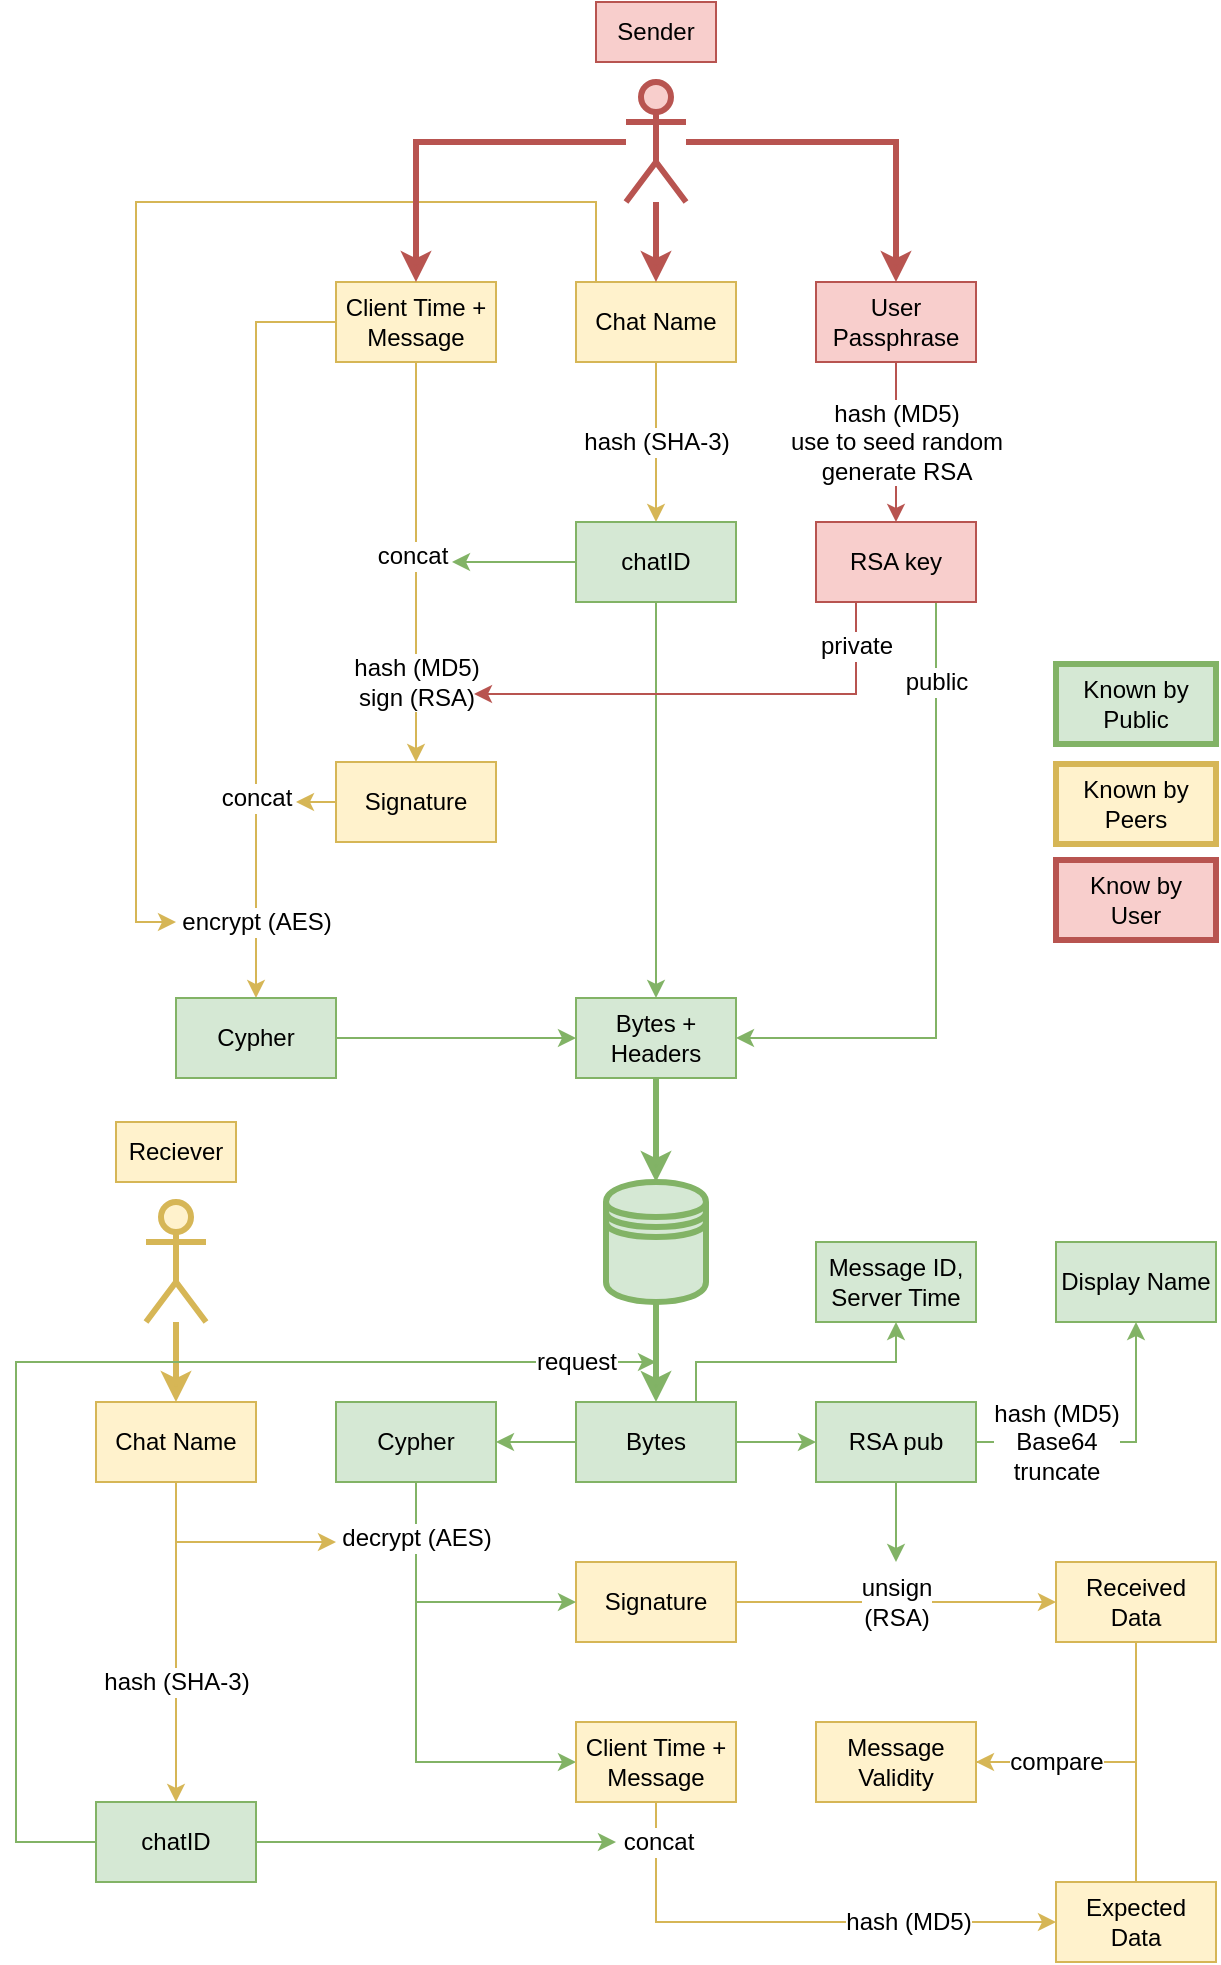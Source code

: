 <mxfile version="17.1.2" type="device"><diagram id="ah7ldeLTjcdxqBjn0omw" name="Master"><mxGraphModel dx="1808" dy="575" grid="1" gridSize="10" guides="1" tooltips="1" connect="1" arrows="1" fold="1" page="1" pageScale="1" pageWidth="827" pageHeight="1169" math="0" shadow="0"><root><mxCell id="d8srqgW1J6BLJP9Mscqw-0"/><mxCell id="d8srqgW1J6BLJP9Mscqw-1" parent="d8srqgW1J6BLJP9Mscqw-0"/><mxCell id="hICg7gj_o90ifgfxa28o-30" value="&lt;div&gt;unsign&lt;/div&gt;&lt;div&gt;(RSA)&lt;/div&gt;" style="edgeStyle=orthogonalEdgeStyle;rounded=0;orthogonalLoop=1;jettySize=auto;html=1;fontSize=12;strokeWidth=1;fillColor=#fff2cc;strokeColor=#d6b656;" edge="1" parent="d8srqgW1J6BLJP9Mscqw-1" source="hICg7gj_o90ifgfxa28o-15" target="hICg7gj_o90ifgfxa28o-29"><mxGeometry relative="1" as="geometry"/></mxCell><mxCell id="hICg7gj_o90ifgfxa28o-15" value="Signature" style="rounded=0;whiteSpace=wrap;html=1;fontFamily=Helvetica;fontSize=12;strokeColor=#d6b656;fillColor=#fff2cc;" vertex="1" parent="d8srqgW1J6BLJP9Mscqw-1"><mxGeometry x="-480" y="840" width="80" height="40" as="geometry"/></mxCell><mxCell id="lQEwstS3U221xo20sRxL-0" value="hash (SHA-3)" style="edgeStyle=orthogonalEdgeStyle;rounded=0;orthogonalLoop=1;jettySize=auto;html=1;entryX=0.5;entryY=0;entryDx=0;entryDy=0;fontFamily=Helvetica;fontSize=12;fontColor=default;exitX=0.5;exitY=1;exitDx=0;exitDy=0;fillColor=#fff2cc;strokeColor=#d6b656;" parent="d8srqgW1J6BLJP9Mscqw-1" source="lQEwstS3U221xo20sRxL-1" target="lQEwstS3U221xo20sRxL-9" edge="1"><mxGeometry relative="1" as="geometry"><mxPoint x="-330" y="430" as="sourcePoint"/><mxPoint x="-170" y="430" as="targetPoint"/><Array as="points"><mxPoint x="-440" y="290"/><mxPoint x="-440" y="290"/></Array><mxPoint as="offset"/></mxGeometry></mxCell><mxCell id="KB8TUbAv5T3KPDb9KFg8-0" style="edgeStyle=orthogonalEdgeStyle;rounded=0;orthogonalLoop=1;jettySize=auto;html=1;fontFamily=Helvetica;fontSize=12;fontColor=default;strokeWidth=1;exitX=0.5;exitY=0;exitDx=0;exitDy=0;fillColor=#fff2cc;strokeColor=#d6b656;" parent="d8srqgW1J6BLJP9Mscqw-1" source="lQEwstS3U221xo20sRxL-1" edge="1"><mxGeometry relative="1" as="geometry"><mxPoint x="-680" y="520" as="targetPoint"/><Array as="points"><mxPoint x="-470" y="200"/><mxPoint x="-470" y="160"/><mxPoint x="-700" y="160"/><mxPoint x="-700" y="520"/></Array></mxGeometry></mxCell><mxCell id="lQEwstS3U221xo20sRxL-1" value="Chat Name" style="rounded=0;whiteSpace=wrap;html=1;fillColor=#fff2cc;strokeColor=#d6b656;" parent="d8srqgW1J6BLJP9Mscqw-1" vertex="1"><mxGeometry x="-480" y="200" width="80" height="40" as="geometry"/></mxCell><mxCell id="lQEwstS3U221xo20sRxL-2" value="&lt;div&gt;hash (MD5)&lt;br&gt;&lt;/div&gt;&lt;div&gt;use to seed random&lt;/div&gt;&lt;div&gt;generate RSA&lt;br&gt;&lt;/div&gt;" style="edgeStyle=orthogonalEdgeStyle;rounded=0;orthogonalLoop=1;jettySize=auto;html=1;fontFamily=Helvetica;fontSize=12;fontColor=default;fillColor=#f8cecc;strokeColor=#b85450;" parent="d8srqgW1J6BLJP9Mscqw-1" source="lQEwstS3U221xo20sRxL-3" target="lQEwstS3U221xo20sRxL-11" edge="1"><mxGeometry relative="1" as="geometry"><mxPoint as="offset"/></mxGeometry></mxCell><mxCell id="lQEwstS3U221xo20sRxL-3" value="User Passphrase" style="rounded=0;whiteSpace=wrap;html=1;fillColor=#f8cecc;strokeColor=#b85450;" parent="d8srqgW1J6BLJP9Mscqw-1" vertex="1"><mxGeometry x="-360" y="200" width="80" height="40" as="geometry"/></mxCell><mxCell id="lQEwstS3U221xo20sRxL-20" value="&lt;div&gt;hash (MD5)&lt;/div&gt;&lt;div&gt;sign (RSA)&lt;br&gt;&lt;/div&gt;" style="edgeStyle=orthogonalEdgeStyle;rounded=0;orthogonalLoop=1;jettySize=auto;html=1;fontFamily=Helvetica;fontSize=12;fontColor=default;fillColor=#fff2cc;strokeColor=#d6b656;" parent="d8srqgW1J6BLJP9Mscqw-1" source="lQEwstS3U221xo20sRxL-6" target="lQEwstS3U221xo20sRxL-13" edge="1"><mxGeometry x="0.6" relative="1" as="geometry"><mxPoint as="offset"/></mxGeometry></mxCell><mxCell id="mO5BGcZQkZ0n0QuSxnXo-7" value="concat" style="edgeLabel;html=1;align=center;verticalAlign=middle;resizable=0;points=[];fontSize=12;fontFamily=Helvetica;fontColor=default;" parent="lQEwstS3U221xo20sRxL-20" vertex="1" connectable="0"><mxGeometry x="0.19" y="-2" relative="1" as="geometry"><mxPoint y="-22" as="offset"/></mxGeometry></mxCell><mxCell id="lQEwstS3U221xo20sRxL-25" value="&lt;div&gt;encrypt (AES)&lt;br&gt;&lt;/div&gt;" style="edgeStyle=orthogonalEdgeStyle;rounded=0;orthogonalLoop=1;jettySize=auto;html=1;entryX=0.5;entryY=0;entryDx=0;entryDy=0;fontFamily=Helvetica;fontSize=12;fontColor=default;fillColor=#fff2cc;strokeColor=#d6b656;" parent="d8srqgW1J6BLJP9Mscqw-1" source="lQEwstS3U221xo20sRxL-6" target="lQEwstS3U221xo20sRxL-14" edge="1"><mxGeometry x="0.799" relative="1" as="geometry"><Array as="points"><mxPoint x="-640" y="220"/></Array><mxPoint as="offset"/></mxGeometry></mxCell><mxCell id="mO5BGcZQkZ0n0QuSxnXo-8" value="concat" style="edgeLabel;html=1;align=center;verticalAlign=middle;resizable=0;points=[];fontSize=12;fontFamily=Helvetica;fontColor=default;" parent="lQEwstS3U221xo20sRxL-25" vertex="1" connectable="0"><mxGeometry x="0.344" y="2" relative="1" as="geometry"><mxPoint x="-2" y="24" as="offset"/></mxGeometry></mxCell><mxCell id="lQEwstS3U221xo20sRxL-6" value="Client Time + Message" style="rounded=0;whiteSpace=wrap;html=1;fillColor=#fff2cc;strokeColor=#d6b656;" parent="d8srqgW1J6BLJP9Mscqw-1" vertex="1"><mxGeometry x="-600" y="200" width="80" height="40" as="geometry"/></mxCell><mxCell id="KB8TUbAv5T3KPDb9KFg8-2" style="edgeStyle=orthogonalEdgeStyle;rounded=0;orthogonalLoop=1;jettySize=auto;html=1;fontFamily=Helvetica;fontSize=12;fontColor=default;strokeWidth=1;fillColor=#d5e8d4;strokeColor=#82b366;" parent="d8srqgW1J6BLJP9Mscqw-1" source="lQEwstS3U221xo20sRxL-9" edge="1"><mxGeometry relative="1" as="geometry"><mxPoint x="-542" y="340" as="targetPoint"/></mxGeometry></mxCell><mxCell id="KB8TUbAv5T3KPDb9KFg8-14" style="edgeStyle=orthogonalEdgeStyle;rounded=0;orthogonalLoop=1;jettySize=auto;html=1;fontFamily=Helvetica;fontSize=12;fontColor=default;strokeWidth=1;fillColor=#d5e8d4;strokeColor=#82b366;" parent="d8srqgW1J6BLJP9Mscqw-1" source="lQEwstS3U221xo20sRxL-9" target="lQEwstS3U221xo20sRxL-41" edge="1"><mxGeometry relative="1" as="geometry"/></mxCell><mxCell id="lQEwstS3U221xo20sRxL-9" value="chatID" style="rounded=0;whiteSpace=wrap;html=1;fontFamily=Helvetica;fontSize=12;fillColor=#d5e8d4;strokeColor=#82b366;" parent="d8srqgW1J6BLJP9Mscqw-1" vertex="1"><mxGeometry x="-480" y="320" width="80" height="40" as="geometry"/></mxCell><mxCell id="KB8TUbAv5T3KPDb9KFg8-11" value="public" style="edgeStyle=orthogonalEdgeStyle;rounded=0;orthogonalLoop=1;jettySize=auto;html=1;entryX=1;entryY=0.5;entryDx=0;entryDy=0;fontFamily=Helvetica;fontSize=12;fontColor=default;strokeWidth=1;fillColor=#d5e8d4;strokeColor=#82b366;exitX=0.75;exitY=1;exitDx=0;exitDy=0;" parent="d8srqgW1J6BLJP9Mscqw-1" source="lQEwstS3U221xo20sRxL-11" target="lQEwstS3U221xo20sRxL-41" edge="1"><mxGeometry x="-0.748" relative="1" as="geometry"><mxPoint x="-320" y="500" as="sourcePoint"/><mxPoint x="-320" y="522" as="targetPoint"/><Array as="points"><mxPoint x="-300" y="578"/></Array><mxPoint as="offset"/></mxGeometry></mxCell><mxCell id="lQEwstS3U221xo20sRxL-11" value="RSA key" style="rounded=0;whiteSpace=wrap;html=1;fontFamily=Helvetica;fontSize=12;fillColor=#f8cecc;strokeColor=#b85450;" parent="d8srqgW1J6BLJP9Mscqw-1" vertex="1"><mxGeometry x="-360" y="320" width="80" height="40" as="geometry"/></mxCell><mxCell id="KB8TUbAv5T3KPDb9KFg8-13" value="" style="edgeStyle=orthogonalEdgeStyle;rounded=0;orthogonalLoop=1;jettySize=auto;html=1;fontFamily=Helvetica;fontSize=12;fontColor=default;strokeWidth=1;fillColor=#d5e8d4;strokeColor=#82b366;" parent="d8srqgW1J6BLJP9Mscqw-1" source="lQEwstS3U221xo20sRxL-14" target="lQEwstS3U221xo20sRxL-41" edge="1"><mxGeometry relative="1" as="geometry"/></mxCell><mxCell id="lQEwstS3U221xo20sRxL-14" value="Cypher" style="rounded=0;whiteSpace=wrap;html=1;fontFamily=Helvetica;fontSize=12;fillColor=#d5e8d4;strokeColor=#82b366;" parent="d8srqgW1J6BLJP9Mscqw-1" vertex="1"><mxGeometry x="-680" y="558" width="80" height="40" as="geometry"/></mxCell><mxCell id="lQEwstS3U221xo20sRxL-16" value="&lt;div&gt;Know by&lt;/div&gt;&lt;div&gt;User&lt;br&gt;&lt;/div&gt;" style="rounded=0;whiteSpace=wrap;html=1;fontFamily=Helvetica;fontSize=12;strokeColor=#b85450;fillColor=#f8cecc;strokeWidth=3;" parent="d8srqgW1J6BLJP9Mscqw-1" vertex="1"><mxGeometry x="-240" y="489" width="80" height="40" as="geometry"/></mxCell><mxCell id="KB8TUbAv5T3KPDb9KFg8-8" style="edgeStyle=orthogonalEdgeStyle;rounded=0;orthogonalLoop=1;jettySize=auto;html=1;fontFamily=Helvetica;fontSize=12;fontColor=default;strokeWidth=1;fillColor=#fff2cc;strokeColor=#d6b656;" parent="d8srqgW1J6BLJP9Mscqw-1" source="lQEwstS3U221xo20sRxL-13" edge="1"><mxGeometry relative="1" as="geometry"><mxPoint x="-620" y="460" as="targetPoint"/></mxGeometry></mxCell><mxCell id="lQEwstS3U221xo20sRxL-13" value="Signature" style="rounded=0;whiteSpace=wrap;html=1;fontFamily=Helvetica;fontSize=12;strokeColor=#d6b656;fillColor=#fff2cc;" parent="d8srqgW1J6BLJP9Mscqw-1" vertex="1"><mxGeometry x="-600" y="440" width="80" height="40" as="geometry"/></mxCell><mxCell id="KB8TUbAv5T3KPDb9KFg8-6" value="" style="edgeStyle=orthogonalEdgeStyle;rounded=0;orthogonalLoop=1;jettySize=auto;html=1;fontFamily=Helvetica;fontSize=12;fontColor=default;strokeWidth=3;fillColor=#d5e8d4;strokeColor=#82b366;entryX=0.5;entryY=0;entryDx=0;entryDy=0;" parent="d8srqgW1J6BLJP9Mscqw-1" source="lQEwstS3U221xo20sRxL-41" target="mO5BGcZQkZ0n0QuSxnXo-5" edge="1"><mxGeometry relative="1" as="geometry"><mxPoint x="-440" y="640" as="targetPoint"/></mxGeometry></mxCell><mxCell id="lQEwstS3U221xo20sRxL-41" value="&lt;div&gt;Bytes +&lt;/div&gt;&lt;div&gt;Headers&lt;br&gt;&lt;/div&gt;" style="rounded=0;whiteSpace=wrap;html=1;fontFamily=Helvetica;fontSize=12;fillColor=#d5e8d4;strokeColor=#82b366;" parent="d8srqgW1J6BLJP9Mscqw-1" vertex="1"><mxGeometry x="-480" y="558" width="80" height="40" as="geometry"/></mxCell><mxCell id="KB8TUbAv5T3KPDb9KFg8-9" value="&lt;div&gt;Known by&lt;/div&gt;&lt;div&gt;Peers&lt;br&gt;&lt;/div&gt;" style="rounded=0;whiteSpace=wrap;html=1;fontFamily=Helvetica;fontSize=12;strokeColor=#d6b656;fillColor=#fff2cc;strokeWidth=3;" parent="d8srqgW1J6BLJP9Mscqw-1" vertex="1"><mxGeometry x="-240" y="441" width="80" height="40" as="geometry"/></mxCell><mxCell id="KB8TUbAv5T3KPDb9KFg8-15" value="private" style="endArrow=classic;html=1;rounded=0;fontFamily=Helvetica;fontSize=12;fontColor=default;strokeWidth=1;fillColor=#f8cecc;strokeColor=#b85450;edgeStyle=orthogonalEdgeStyle;exitX=0.25;exitY=1;exitDx=0;exitDy=0;" parent="d8srqgW1J6BLJP9Mscqw-1" source="lQEwstS3U221xo20sRxL-11" edge="1"><mxGeometry x="-0.818" width="50" height="50" relative="1" as="geometry"><mxPoint x="-320" y="500" as="sourcePoint"/><mxPoint x="-531" y="406" as="targetPoint"/><Array as="points"><mxPoint x="-340" y="406"/></Array><mxPoint as="offset"/></mxGeometry></mxCell><mxCell id="mO5BGcZQkZ0n0QuSxnXo-1" style="edgeStyle=orthogonalEdgeStyle;rounded=0;orthogonalLoop=1;jettySize=auto;html=1;entryX=0.5;entryY=0;entryDx=0;entryDy=0;fontFamily=Helvetica;fontSize=12;fontColor=default;strokeWidth=3;fillColor=#f8cecc;strokeColor=#b85450;" parent="d8srqgW1J6BLJP9Mscqw-1" source="mO5BGcZQkZ0n0QuSxnXo-0" target="lQEwstS3U221xo20sRxL-3" edge="1"><mxGeometry relative="1" as="geometry"/></mxCell><mxCell id="mO5BGcZQkZ0n0QuSxnXo-2" style="edgeStyle=orthogonalEdgeStyle;rounded=0;orthogonalLoop=1;jettySize=auto;html=1;entryX=0.5;entryY=0;entryDx=0;entryDy=0;fontFamily=Helvetica;fontSize=12;fontColor=default;strokeWidth=3;fillColor=#f8cecc;strokeColor=#b85450;" parent="d8srqgW1J6BLJP9Mscqw-1" source="mO5BGcZQkZ0n0QuSxnXo-0" target="lQEwstS3U221xo20sRxL-6" edge="1"><mxGeometry relative="1" as="geometry"/></mxCell><mxCell id="mO5BGcZQkZ0n0QuSxnXo-3" style="edgeStyle=orthogonalEdgeStyle;rounded=0;orthogonalLoop=1;jettySize=auto;html=1;entryX=0.5;entryY=0;entryDx=0;entryDy=0;fontFamily=Helvetica;fontSize=12;fontColor=default;strokeWidth=3;fillColor=#f8cecc;strokeColor=#b85450;" parent="d8srqgW1J6BLJP9Mscqw-1" source="mO5BGcZQkZ0n0QuSxnXo-0" target="lQEwstS3U221xo20sRxL-1" edge="1"><mxGeometry relative="1" as="geometry"/></mxCell><mxCell id="mO5BGcZQkZ0n0QuSxnXo-0" value="" style="shape=umlActor;verticalLabelPosition=bottom;verticalAlign=top;html=1;outlineConnect=0;rounded=0;fontFamily=Helvetica;fontSize=12;strokeColor=#b85450;strokeWidth=3;fillColor=#f8cecc;" parent="d8srqgW1J6BLJP9Mscqw-1" vertex="1"><mxGeometry x="-455" y="100" width="30" height="60" as="geometry"/></mxCell><mxCell id="hICg7gj_o90ifgfxa28o-1" value="" style="edgeStyle=orthogonalEdgeStyle;rounded=0;orthogonalLoop=1;jettySize=auto;html=1;fillColor=#d5e8d4;strokeColor=#82b366;strokeWidth=3;" edge="1" parent="d8srqgW1J6BLJP9Mscqw-1" source="mO5BGcZQkZ0n0QuSxnXo-5" target="hICg7gj_o90ifgfxa28o-0"><mxGeometry relative="1" as="geometry"/></mxCell><mxCell id="mO5BGcZQkZ0n0QuSxnXo-5" value="" style="shape=datastore;whiteSpace=wrap;html=1;rounded=0;fontFamily=Helvetica;fontSize=12;strokeColor=#82b366;strokeWidth=3;fillColor=#d5e8d4;" parent="d8srqgW1J6BLJP9Mscqw-1" vertex="1"><mxGeometry x="-465" y="650" width="50" height="60" as="geometry"/></mxCell><mxCell id="hICg7gj_o90ifgfxa28o-10" style="edgeStyle=orthogonalEdgeStyle;rounded=0;orthogonalLoop=1;jettySize=auto;html=1;entryX=1;entryY=0.5;entryDx=0;entryDy=0;strokeWidth=1;fillColor=#d5e8d4;strokeColor=#82b366;" edge="1" parent="d8srqgW1J6BLJP9Mscqw-1" source="hICg7gj_o90ifgfxa28o-0" target="hICg7gj_o90ifgfxa28o-2"><mxGeometry relative="1" as="geometry"><Array as="points"/></mxGeometry></mxCell><mxCell id="hICg7gj_o90ifgfxa28o-11" style="edgeStyle=orthogonalEdgeStyle;rounded=0;orthogonalLoop=1;jettySize=auto;html=1;entryX=0;entryY=0.5;entryDx=0;entryDy=0;strokeWidth=1;fillColor=#d5e8d4;strokeColor=#82b366;" edge="1" parent="d8srqgW1J6BLJP9Mscqw-1" source="hICg7gj_o90ifgfxa28o-0" target="hICg7gj_o90ifgfxa28o-9"><mxGeometry relative="1" as="geometry"><Array as="points"/></mxGeometry></mxCell><mxCell id="_0AOIQbcKHZesujKCcvs-4" style="edgeStyle=orthogonalEdgeStyle;rounded=0;orthogonalLoop=1;jettySize=auto;html=1;entryX=0.5;entryY=1;entryDx=0;entryDy=0;fontSize=12;strokeWidth=1;exitX=0.75;exitY=0;exitDx=0;exitDy=0;fillColor=#d5e8d4;strokeColor=#82b366;" edge="1" parent="d8srqgW1J6BLJP9Mscqw-1" source="hICg7gj_o90ifgfxa28o-0" target="_0AOIQbcKHZesujKCcvs-3"><mxGeometry relative="1" as="geometry"><Array as="points"><mxPoint x="-420" y="740"/><mxPoint x="-320" y="740"/></Array></mxGeometry></mxCell><mxCell id="hICg7gj_o90ifgfxa28o-0" value="&lt;div&gt;Bytes&lt;br&gt;&lt;/div&gt;" style="rounded=0;whiteSpace=wrap;html=1;fontFamily=Helvetica;fontSize=12;fillColor=#d5e8d4;strokeColor=#82b366;" vertex="1" parent="d8srqgW1J6BLJP9Mscqw-1"><mxGeometry x="-480" y="760" width="80" height="40" as="geometry"/></mxCell><mxCell id="hICg7gj_o90ifgfxa28o-16" style="edgeStyle=orthogonalEdgeStyle;rounded=0;orthogonalLoop=1;jettySize=auto;html=1;entryX=0;entryY=0.5;entryDx=0;entryDy=0;strokeWidth=1;fillColor=#d5e8d4;strokeColor=#82b366;exitX=0.5;exitY=1;exitDx=0;exitDy=0;" edge="1" parent="d8srqgW1J6BLJP9Mscqw-1" source="hICg7gj_o90ifgfxa28o-2" target="hICg7gj_o90ifgfxa28o-14"><mxGeometry relative="1" as="geometry"/></mxCell><mxCell id="hICg7gj_o90ifgfxa28o-17" value="&lt;font style=&quot;font-size: 12px&quot;&gt;decrypt (AES)&lt;/font&gt;" style="edgeStyle=orthogonalEdgeStyle;rounded=0;orthogonalLoop=1;jettySize=auto;html=1;entryX=0;entryY=0.5;entryDx=0;entryDy=0;strokeWidth=1;fillColor=#d5e8d4;strokeColor=#82b366;exitX=0.5;exitY=1;exitDx=0;exitDy=0;" edge="1" parent="d8srqgW1J6BLJP9Mscqw-1" source="hICg7gj_o90ifgfxa28o-2" target="hICg7gj_o90ifgfxa28o-15"><mxGeometry x="-0.6" relative="1" as="geometry"><mxPoint as="offset"/></mxGeometry></mxCell><mxCell id="hICg7gj_o90ifgfxa28o-2" value="Cypher" style="rounded=0;whiteSpace=wrap;html=1;fontFamily=Helvetica;fontSize=12;fillColor=#d5e8d4;strokeColor=#82b366;" vertex="1" parent="d8srqgW1J6BLJP9Mscqw-1"><mxGeometry x="-600" y="760" width="80" height="40" as="geometry"/></mxCell><mxCell id="hICg7gj_o90ifgfxa28o-8" value="" style="edgeStyle=orthogonalEdgeStyle;rounded=0;orthogonalLoop=1;jettySize=auto;html=1;strokeWidth=3;fillColor=#fff2cc;strokeColor=#d6b656;" edge="1" parent="d8srqgW1J6BLJP9Mscqw-1" source="hICg7gj_o90ifgfxa28o-6" target="hICg7gj_o90ifgfxa28o-7"><mxGeometry relative="1" as="geometry"/></mxCell><mxCell id="hICg7gj_o90ifgfxa28o-18" style="edgeStyle=orthogonalEdgeStyle;rounded=0;orthogonalLoop=1;jettySize=auto;html=1;strokeWidth=1;fillColor=#fff2cc;strokeColor=#d6b656;exitX=0.5;exitY=1;exitDx=0;exitDy=0;" edge="1" parent="d8srqgW1J6BLJP9Mscqw-1" source="hICg7gj_o90ifgfxa28o-7"><mxGeometry relative="1" as="geometry"><mxPoint x="-600" y="830" as="targetPoint"/><Array as="points"><mxPoint x="-680" y="830"/></Array></mxGeometry></mxCell><mxCell id="hICg7gj_o90ifgfxa28o-20" value="hash (SHA-3)" style="edgeStyle=orthogonalEdgeStyle;rounded=0;orthogonalLoop=1;jettySize=auto;html=1;entryX=0.5;entryY=0;entryDx=0;entryDy=0;fontSize=12;strokeWidth=1;fillColor=#fff2cc;strokeColor=#d6b656;" edge="1" parent="d8srqgW1J6BLJP9Mscqw-1" source="hICg7gj_o90ifgfxa28o-7" target="hICg7gj_o90ifgfxa28o-19"><mxGeometry x="0.25" relative="1" as="geometry"><mxPoint as="offset"/></mxGeometry></mxCell><mxCell id="hICg7gj_o90ifgfxa28o-7" value="Chat Name" style="rounded=0;whiteSpace=wrap;html=1;fillColor=#fff2cc;strokeColor=#d6b656;" vertex="1" parent="d8srqgW1J6BLJP9Mscqw-1"><mxGeometry x="-720" y="760" width="80" height="40" as="geometry"/></mxCell><mxCell id="hICg7gj_o90ifgfxa28o-31" style="edgeStyle=orthogonalEdgeStyle;rounded=0;orthogonalLoop=1;jettySize=auto;html=1;fontSize=12;strokeWidth=1;fillColor=#d5e8d4;strokeColor=#82b366;" edge="1" parent="d8srqgW1J6BLJP9Mscqw-1" source="hICg7gj_o90ifgfxa28o-9"><mxGeometry relative="1" as="geometry"><mxPoint x="-320" y="840" as="targetPoint"/></mxGeometry></mxCell><mxCell id="LYwpHrgGqMYsoMDkkXZ7-1" value="&lt;div&gt;hash (MD5)&lt;/div&gt;&lt;div&gt;Base64&lt;/div&gt;&lt;div&gt;truncate&lt;br&gt;&lt;/div&gt;" style="edgeStyle=orthogonalEdgeStyle;rounded=0;orthogonalLoop=1;jettySize=auto;html=1;fontSize=12;strokeWidth=1;fillColor=#d5e8d4;strokeColor=#82b366;" edge="1" parent="d8srqgW1J6BLJP9Mscqw-1" source="hICg7gj_o90ifgfxa28o-9" target="LYwpHrgGqMYsoMDkkXZ7-0"><mxGeometry x="-0.429" relative="1" as="geometry"><mxPoint as="offset"/></mxGeometry></mxCell><mxCell id="hICg7gj_o90ifgfxa28o-9" value="RSA pub" style="rounded=0;whiteSpace=wrap;html=1;fontFamily=Helvetica;fontSize=12;fillColor=#d5e8d4;strokeColor=#82b366;" vertex="1" parent="d8srqgW1J6BLJP9Mscqw-1"><mxGeometry x="-360" y="760" width="80" height="40" as="geometry"/></mxCell><mxCell id="hICg7gj_o90ifgfxa28o-24" value="hash (MD5)" style="edgeStyle=orthogonalEdgeStyle;rounded=0;orthogonalLoop=1;jettySize=auto;html=1;fontSize=12;strokeWidth=1;exitX=0.5;exitY=1;exitDx=0;exitDy=0;fillColor=#fff2cc;strokeColor=#d6b656;" edge="1" parent="d8srqgW1J6BLJP9Mscqw-1" source="hICg7gj_o90ifgfxa28o-14" target="hICg7gj_o90ifgfxa28o-23"><mxGeometry x="0.429" relative="1" as="geometry"><Array as="points"><mxPoint x="-440" y="1020"/></Array><mxPoint as="offset"/></mxGeometry></mxCell><mxCell id="hICg7gj_o90ifgfxa28o-26" value="concat" style="edgeLabel;html=1;align=center;verticalAlign=middle;resizable=0;points=[];fontSize=12;" vertex="1" connectable="0" parent="hICg7gj_o90ifgfxa28o-24"><mxGeometry x="-0.275" relative="1" as="geometry"><mxPoint x="-34" y="-40" as="offset"/></mxGeometry></mxCell><mxCell id="hICg7gj_o90ifgfxa28o-14" value="Client Time + Message" style="rounded=0;whiteSpace=wrap;html=1;fillColor=#fff2cc;strokeColor=#d6b656;" vertex="1" parent="d8srqgW1J6BLJP9Mscqw-1"><mxGeometry x="-480" y="920" width="80" height="40" as="geometry"/></mxCell><mxCell id="hICg7gj_o90ifgfxa28o-27" style="edgeStyle=orthogonalEdgeStyle;rounded=0;orthogonalLoop=1;jettySize=auto;html=1;fontSize=12;strokeWidth=1;fillColor=#d5e8d4;strokeColor=#82b366;" edge="1" parent="d8srqgW1J6BLJP9Mscqw-1" source="hICg7gj_o90ifgfxa28o-19"><mxGeometry relative="1" as="geometry"><mxPoint x="-460" y="980" as="targetPoint"/><Array as="points"><mxPoint x="-540" y="980"/><mxPoint x="-540" y="980"/></Array></mxGeometry></mxCell><mxCell id="_0AOIQbcKHZesujKCcvs-1" value="request" style="edgeStyle=orthogonalEdgeStyle;rounded=0;orthogonalLoop=1;jettySize=auto;html=1;fontSize=12;strokeWidth=1;fillColor=#d5e8d4;strokeColor=#82b366;" edge="1" parent="d8srqgW1J6BLJP9Mscqw-1" source="hICg7gj_o90ifgfxa28o-19"><mxGeometry x="0.869" relative="1" as="geometry"><mxPoint x="-440" y="740" as="targetPoint"/><Array as="points"><mxPoint x="-760" y="980"/><mxPoint x="-760" y="740"/></Array><mxPoint x="-1" as="offset"/></mxGeometry></mxCell><mxCell id="hICg7gj_o90ifgfxa28o-19" value="chatID" style="rounded=0;whiteSpace=wrap;html=1;fontFamily=Helvetica;fontSize=12;fillColor=#d5e8d4;strokeColor=#82b366;" vertex="1" parent="d8srqgW1J6BLJP9Mscqw-1"><mxGeometry x="-720" y="960" width="80" height="40" as="geometry"/></mxCell><mxCell id="hICg7gj_o90ifgfxa28o-21" value="Sender" style="text;html=1;strokeColor=#b85450;fillColor=#f8cecc;align=center;verticalAlign=middle;whiteSpace=wrap;rounded=0;fontSize=12;" vertex="1" parent="d8srqgW1J6BLJP9Mscqw-1"><mxGeometry x="-470" y="60" width="60" height="30" as="geometry"/></mxCell><mxCell id="hICg7gj_o90ifgfxa28o-22" value="Reciever" style="text;html=1;strokeColor=#d6b656;fillColor=#fff2cc;align=center;verticalAlign=middle;whiteSpace=wrap;rounded=0;fontSize=12;" vertex="1" parent="d8srqgW1J6BLJP9Mscqw-1"><mxGeometry x="-710" y="620" width="60" height="30" as="geometry"/></mxCell><mxCell id="hICg7gj_o90ifgfxa28o-34" style="edgeStyle=orthogonalEdgeStyle;rounded=0;orthogonalLoop=1;jettySize=auto;html=1;fontSize=12;strokeWidth=1;entryX=0;entryY=0.5;entryDx=0;entryDy=0;fillColor=#fff2cc;strokeColor=#d6b656;" edge="1" parent="d8srqgW1J6BLJP9Mscqw-1" source="hICg7gj_o90ifgfxa28o-23" target="hICg7gj_o90ifgfxa28o-32"><mxGeometry relative="1" as="geometry"><mxPoint x="-160" y="940" as="targetPoint"/><Array as="points"><mxPoint x="-200" y="940"/></Array></mxGeometry></mxCell><mxCell id="hICg7gj_o90ifgfxa28o-23" value="&lt;div&gt;Expected&lt;/div&gt;&lt;div&gt;Data&lt;br&gt;&lt;/div&gt;" style="rounded=0;whiteSpace=wrap;html=1;fontFamily=Helvetica;fontSize=12;fillColor=#fff2cc;strokeColor=#d6b656;" vertex="1" parent="d8srqgW1J6BLJP9Mscqw-1"><mxGeometry x="-240" y="1000" width="80" height="40" as="geometry"/></mxCell><mxCell id="hICg7gj_o90ifgfxa28o-33" value="compare" style="edgeStyle=orthogonalEdgeStyle;rounded=0;orthogonalLoop=1;jettySize=auto;html=1;entryX=1;entryY=0.5;entryDx=0;entryDy=0;fontSize=12;strokeWidth=1;exitX=0.5;exitY=1;exitDx=0;exitDy=0;fillColor=#fff2cc;strokeColor=#d6b656;" edge="1" parent="d8srqgW1J6BLJP9Mscqw-1" source="hICg7gj_o90ifgfxa28o-29" target="hICg7gj_o90ifgfxa28o-32"><mxGeometry x="0.429" relative="1" as="geometry"><mxPoint as="offset"/></mxGeometry></mxCell><mxCell id="hICg7gj_o90ifgfxa28o-29" value="&lt;div&gt;Received&lt;/div&gt;&lt;div&gt;Data&lt;br&gt;&lt;/div&gt;" style="rounded=0;whiteSpace=wrap;html=1;fontFamily=Helvetica;fontSize=12;strokeColor=#d6b656;fillColor=#fff2cc;" vertex="1" parent="d8srqgW1J6BLJP9Mscqw-1"><mxGeometry x="-240" y="840" width="80" height="40" as="geometry"/></mxCell><mxCell id="hICg7gj_o90ifgfxa28o-32" value="&lt;div&gt;Message&lt;/div&gt;&lt;div&gt;Validity&lt;br&gt;&lt;/div&gt;" style="rounded=0;whiteSpace=wrap;html=1;fontFamily=Helvetica;fontSize=12;strokeColor=#d6b656;fillColor=#fff2cc;" vertex="1" parent="d8srqgW1J6BLJP9Mscqw-1"><mxGeometry x="-360" y="920" width="80" height="40" as="geometry"/></mxCell><mxCell id="_0AOIQbcKHZesujKCcvs-0" style="edgeStyle=orthogonalEdgeStyle;rounded=0;orthogonalLoop=1;jettySize=auto;html=1;exitX=0.5;exitY=1;exitDx=0;exitDy=0;fontSize=12;strokeWidth=1;" edge="1" parent="d8srqgW1J6BLJP9Mscqw-1" source="hICg7gj_o90ifgfxa28o-32" target="hICg7gj_o90ifgfxa28o-32"><mxGeometry relative="1" as="geometry"/></mxCell><mxCell id="hICg7gj_o90ifgfxa28o-6" value="" style="shape=umlActor;verticalLabelPosition=bottom;verticalAlign=top;html=1;outlineConnect=0;rounded=0;fontFamily=Helvetica;fontSize=12;strokeColor=#d6b656;strokeWidth=3;fillColor=#fff2cc;" vertex="1" parent="d8srqgW1J6BLJP9Mscqw-1"><mxGeometry x="-695" y="660" width="30" height="60" as="geometry"/></mxCell><mxCell id="_0AOIQbcKHZesujKCcvs-3" value="&lt;div&gt;Message ID,&lt;/div&gt;&lt;div&gt;Server Time&lt;br&gt;&lt;/div&gt;" style="rounded=0;whiteSpace=wrap;html=1;fontFamily=Helvetica;fontSize=12;fillColor=#d5e8d4;strokeColor=#82b366;" vertex="1" parent="d8srqgW1J6BLJP9Mscqw-1"><mxGeometry x="-360" y="680" width="80" height="40" as="geometry"/></mxCell><mxCell id="lQEwstS3U221xo20sRxL-15" value="Known by Public" style="rounded=0;whiteSpace=wrap;html=1;fontFamily=Helvetica;fontSize=12;strokeColor=#82b366;fillColor=#d5e8d4;strokeWidth=3;" parent="d8srqgW1J6BLJP9Mscqw-1" vertex="1"><mxGeometry x="-240" y="391" width="80" height="40" as="geometry"/></mxCell><mxCell id="LYwpHrgGqMYsoMDkkXZ7-0" value="Display Name" style="rounded=0;whiteSpace=wrap;html=1;fontFamily=Helvetica;fontSize=12;fillColor=#d5e8d4;strokeColor=#82b366;" vertex="1" parent="d8srqgW1J6BLJP9Mscqw-1"><mxGeometry x="-240" y="680" width="80" height="40" as="geometry"/></mxCell></root></mxGraphModel></diagram></mxfile>